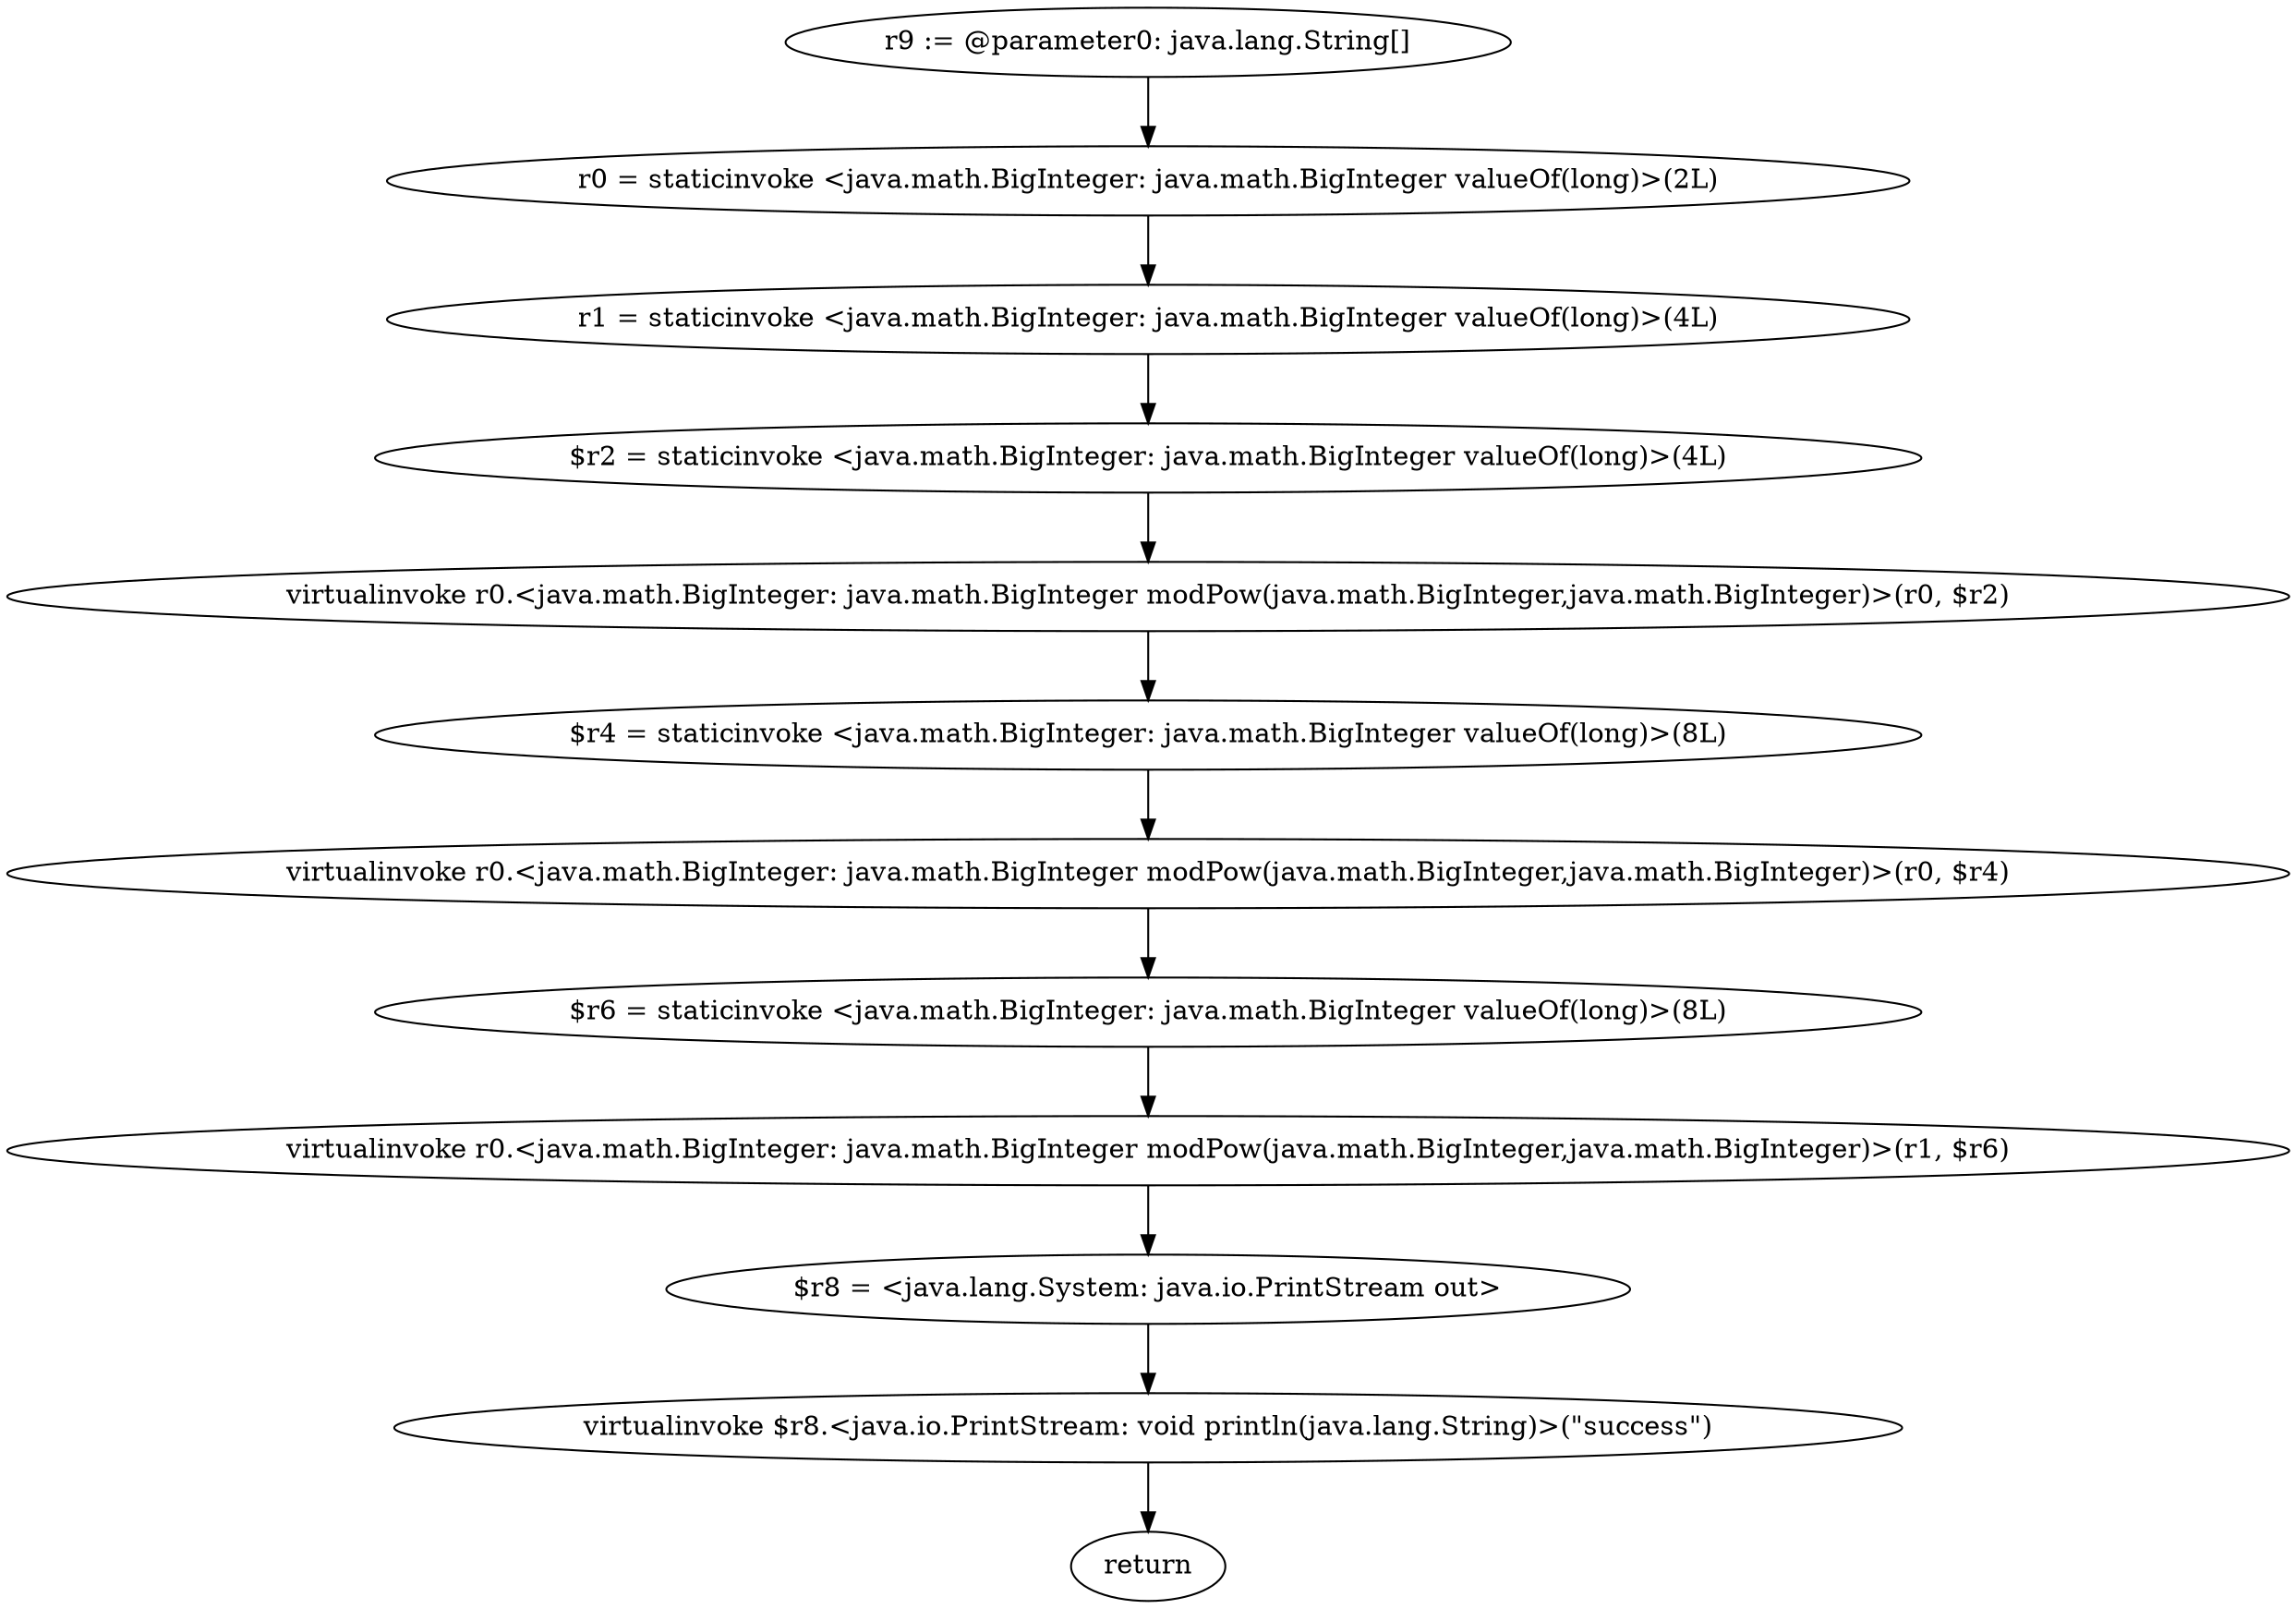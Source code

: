 digraph "unitGraph" {
    "r9 := @parameter0: java.lang.String[]"
    "r0 = staticinvoke <java.math.BigInteger: java.math.BigInteger valueOf(long)>(2L)"
    "r1 = staticinvoke <java.math.BigInteger: java.math.BigInteger valueOf(long)>(4L)"
    "$r2 = staticinvoke <java.math.BigInteger: java.math.BigInteger valueOf(long)>(4L)"
    "virtualinvoke r0.<java.math.BigInteger: java.math.BigInteger modPow(java.math.BigInteger,java.math.BigInteger)>(r0, $r2)"
    "$r4 = staticinvoke <java.math.BigInteger: java.math.BigInteger valueOf(long)>(8L)"
    "virtualinvoke r0.<java.math.BigInteger: java.math.BigInteger modPow(java.math.BigInteger,java.math.BigInteger)>(r0, $r4)"
    "$r6 = staticinvoke <java.math.BigInteger: java.math.BigInteger valueOf(long)>(8L)"
    "virtualinvoke r0.<java.math.BigInteger: java.math.BigInteger modPow(java.math.BigInteger,java.math.BigInteger)>(r1, $r6)"
    "$r8 = <java.lang.System: java.io.PrintStream out>"
    "virtualinvoke $r8.<java.io.PrintStream: void println(java.lang.String)>(\"success\")"
    "return"
    "r9 := @parameter0: java.lang.String[]"->"r0 = staticinvoke <java.math.BigInteger: java.math.BigInteger valueOf(long)>(2L)";
    "r0 = staticinvoke <java.math.BigInteger: java.math.BigInteger valueOf(long)>(2L)"->"r1 = staticinvoke <java.math.BigInteger: java.math.BigInteger valueOf(long)>(4L)";
    "r1 = staticinvoke <java.math.BigInteger: java.math.BigInteger valueOf(long)>(4L)"->"$r2 = staticinvoke <java.math.BigInteger: java.math.BigInteger valueOf(long)>(4L)";
    "$r2 = staticinvoke <java.math.BigInteger: java.math.BigInteger valueOf(long)>(4L)"->"virtualinvoke r0.<java.math.BigInteger: java.math.BigInteger modPow(java.math.BigInteger,java.math.BigInteger)>(r0, $r2)";
    "virtualinvoke r0.<java.math.BigInteger: java.math.BigInteger modPow(java.math.BigInteger,java.math.BigInteger)>(r0, $r2)"->"$r4 = staticinvoke <java.math.BigInteger: java.math.BigInteger valueOf(long)>(8L)";
    "$r4 = staticinvoke <java.math.BigInteger: java.math.BigInteger valueOf(long)>(8L)"->"virtualinvoke r0.<java.math.BigInteger: java.math.BigInteger modPow(java.math.BigInteger,java.math.BigInteger)>(r0, $r4)";
    "virtualinvoke r0.<java.math.BigInteger: java.math.BigInteger modPow(java.math.BigInteger,java.math.BigInteger)>(r0, $r4)"->"$r6 = staticinvoke <java.math.BigInteger: java.math.BigInteger valueOf(long)>(8L)";
    "$r6 = staticinvoke <java.math.BigInteger: java.math.BigInteger valueOf(long)>(8L)"->"virtualinvoke r0.<java.math.BigInteger: java.math.BigInteger modPow(java.math.BigInteger,java.math.BigInteger)>(r1, $r6)";
    "virtualinvoke r0.<java.math.BigInteger: java.math.BigInteger modPow(java.math.BigInteger,java.math.BigInteger)>(r1, $r6)"->"$r8 = <java.lang.System: java.io.PrintStream out>";
    "$r8 = <java.lang.System: java.io.PrintStream out>"->"virtualinvoke $r8.<java.io.PrintStream: void println(java.lang.String)>(\"success\")";
    "virtualinvoke $r8.<java.io.PrintStream: void println(java.lang.String)>(\"success\")"->"return";
}
